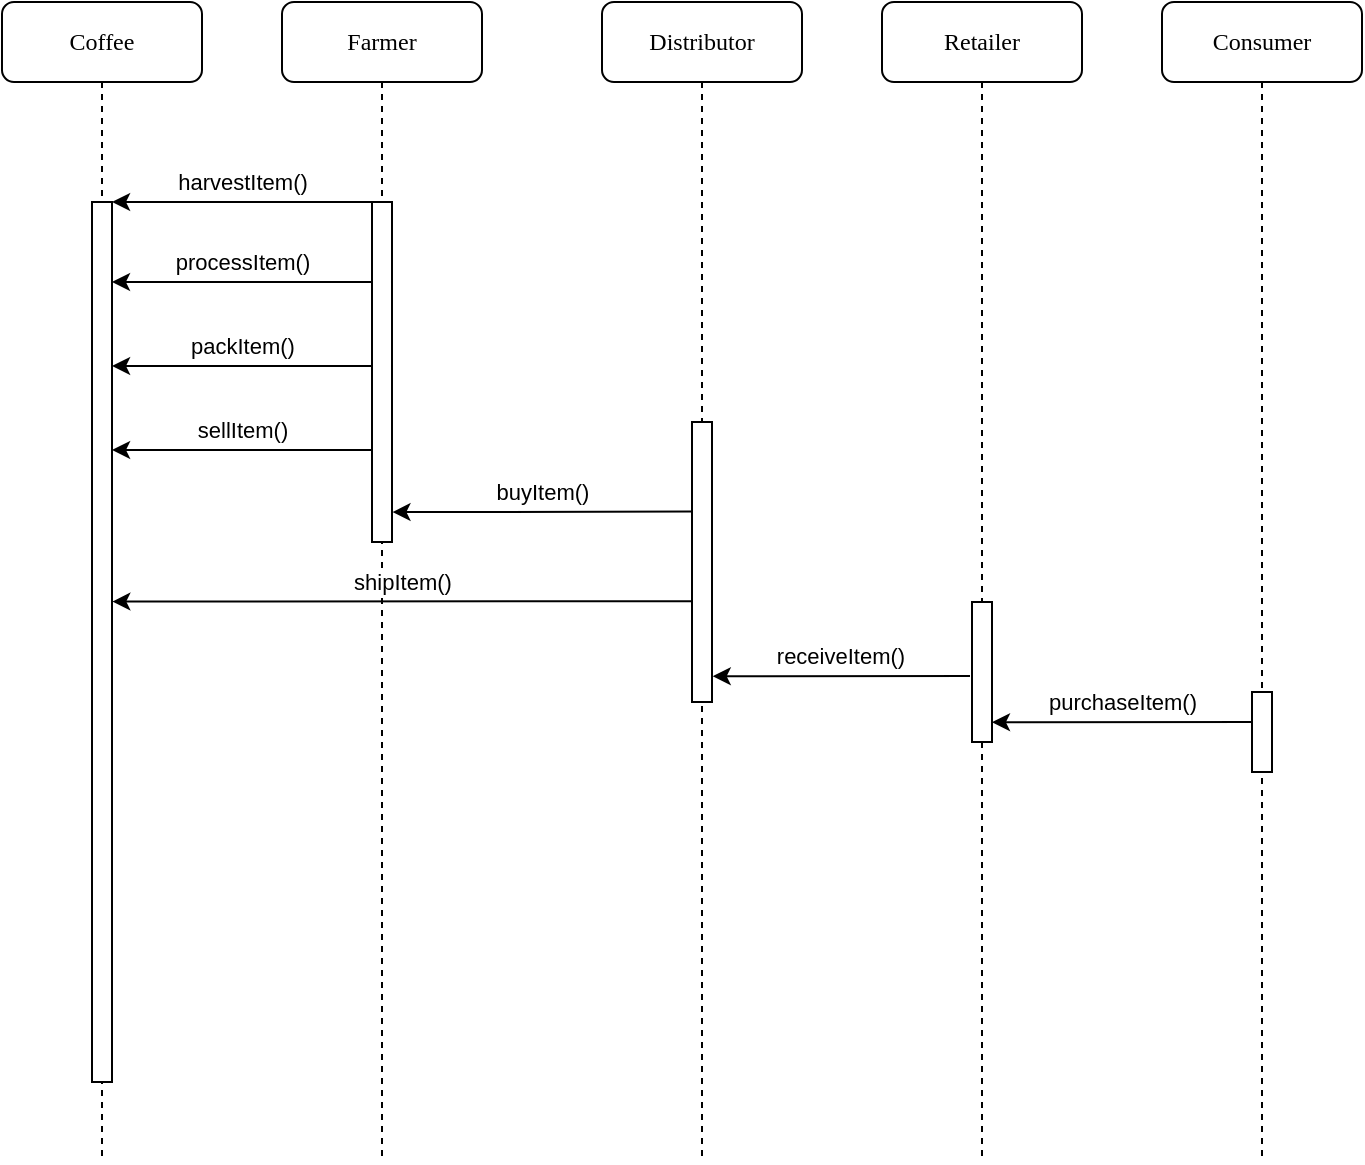 <mxfile version="13.6.5" type="github">
  <diagram name="Page-1" id="13e1069c-82ec-6db2-03f1-153e76fe0fe0">
    <mxGraphModel dx="2037" dy="1249" grid="1" gridSize="10" guides="1" tooltips="1" connect="1" arrows="1" fold="1" page="1" pageScale="1" pageWidth="1100" pageHeight="850" background="#ffffff" math="0" shadow="0">
      <root>
        <mxCell id="0" />
        <mxCell id="1" parent="0" />
        <mxCell id="7baba1c4bc27f4b0-2" value="Farmer" style="shape=umlLifeline;perimeter=lifelinePerimeter;whiteSpace=wrap;html=1;container=1;collapsible=0;recursiveResize=0;outlineConnect=0;rounded=1;shadow=0;comic=0;labelBackgroundColor=none;strokeWidth=1;fontFamily=Verdana;fontSize=12;align=center;" parent="1" vertex="1">
          <mxGeometry x="240" y="80" width="100" height="580" as="geometry" />
        </mxCell>
        <mxCell id="7baba1c4bc27f4b0-10" value="" style="html=1;points=[];perimeter=orthogonalPerimeter;rounded=0;shadow=0;comic=0;labelBackgroundColor=none;strokeWidth=1;fontFamily=Verdana;fontSize=12;align=center;" parent="7baba1c4bc27f4b0-2" vertex="1">
          <mxGeometry x="45" y="100" width="10" height="170" as="geometry" />
        </mxCell>
        <mxCell id="7baba1c4bc27f4b0-3" value="Distributor" style="shape=umlLifeline;perimeter=lifelinePerimeter;whiteSpace=wrap;html=1;container=1;collapsible=0;recursiveResize=0;outlineConnect=0;rounded=1;shadow=0;comic=0;labelBackgroundColor=none;strokeWidth=1;fontFamily=Verdana;fontSize=12;align=center;" parent="1" vertex="1">
          <mxGeometry x="400" y="80" width="100" height="580" as="geometry" />
        </mxCell>
        <mxCell id="7baba1c4bc27f4b0-13" value="" style="html=1;points=[];perimeter=orthogonalPerimeter;rounded=0;shadow=0;comic=0;labelBackgroundColor=none;strokeWidth=1;fontFamily=Verdana;fontSize=12;align=center;" parent="7baba1c4bc27f4b0-3" vertex="1">
          <mxGeometry x="45" y="210" width="10" height="140" as="geometry" />
        </mxCell>
        <mxCell id="7baba1c4bc27f4b0-4" value="Retailer" style="shape=umlLifeline;perimeter=lifelinePerimeter;whiteSpace=wrap;html=1;container=1;collapsible=0;recursiveResize=0;outlineConnect=0;rounded=1;shadow=0;comic=0;labelBackgroundColor=none;strokeWidth=1;fontFamily=Verdana;fontSize=12;align=center;" parent="1" vertex="1">
          <mxGeometry x="540" y="80" width="100" height="580" as="geometry" />
        </mxCell>
        <mxCell id="7baba1c4bc27f4b0-5" value="Consumer" style="shape=umlLifeline;perimeter=lifelinePerimeter;whiteSpace=wrap;html=1;container=1;collapsible=0;recursiveResize=0;outlineConnect=0;rounded=1;shadow=0;comic=0;labelBackgroundColor=none;strokeWidth=1;fontFamily=Verdana;fontSize=12;align=center;" parent="1" vertex="1">
          <mxGeometry x="680" y="80" width="100" height="580" as="geometry" />
        </mxCell>
        <mxCell id="7baba1c4bc27f4b0-19" value="" style="html=1;points=[];perimeter=orthogonalPerimeter;rounded=0;shadow=0;comic=0;labelBackgroundColor=none;strokeWidth=1;fontFamily=Verdana;fontSize=12;align=center;" parent="7baba1c4bc27f4b0-5" vertex="1">
          <mxGeometry x="45" y="345" width="10" height="40" as="geometry" />
        </mxCell>
        <mxCell id="7baba1c4bc27f4b0-8" value="Coffee" style="shape=umlLifeline;perimeter=lifelinePerimeter;whiteSpace=wrap;html=1;container=1;collapsible=0;recursiveResize=0;outlineConnect=0;rounded=1;shadow=0;comic=0;labelBackgroundColor=none;strokeWidth=1;fontFamily=Verdana;fontSize=12;align=center;" parent="1" vertex="1">
          <mxGeometry x="100" y="80" width="100" height="580" as="geometry" />
        </mxCell>
        <mxCell id="7baba1c4bc27f4b0-9" value="" style="html=1;points=[];perimeter=orthogonalPerimeter;rounded=0;shadow=0;comic=0;labelBackgroundColor=none;strokeWidth=1;fontFamily=Verdana;fontSize=12;align=center;" parent="7baba1c4bc27f4b0-8" vertex="1">
          <mxGeometry x="45" y="100" width="10" height="440" as="geometry" />
        </mxCell>
        <mxCell id="7baba1c4bc27f4b0-16" value="" style="html=1;points=[];perimeter=orthogonalPerimeter;rounded=0;shadow=0;comic=0;labelBackgroundColor=none;strokeWidth=1;fontFamily=Verdana;fontSize=12;align=center;" parent="1" vertex="1">
          <mxGeometry x="585" y="380" width="10" height="70" as="geometry" />
        </mxCell>
        <mxCell id="8S5Ti_arTGx4wYcVJu3_-1" value="harvestItem()" style="endArrow=classic;html=1;entryX=1.004;entryY=0;entryDx=0;entryDy=0;entryPerimeter=0;exitX=0.014;exitY=0;exitDx=0;exitDy=0;exitPerimeter=0;" edge="1" parent="1" source="7baba1c4bc27f4b0-10" target="7baba1c4bc27f4b0-9">
          <mxGeometry x="0.001" y="-10" width="50" height="50" relative="1" as="geometry">
            <mxPoint x="270" y="180" as="sourcePoint" />
            <mxPoint x="160" y="180" as="targetPoint" />
            <mxPoint as="offset" />
          </mxGeometry>
        </mxCell>
        <mxCell id="8S5Ti_arTGx4wYcVJu3_-4" value="processItem()" style="endArrow=classic;html=1;entryX=1.004;entryY=0;entryDx=0;entryDy=0;entryPerimeter=0;exitX=0.014;exitY=0;exitDx=0;exitDy=0;exitPerimeter=0;" edge="1" parent="1">
          <mxGeometry x="0.001" y="-10" width="50" height="50" relative="1" as="geometry">
            <mxPoint x="285.1" y="220" as="sourcePoint" />
            <mxPoint x="155.0" y="220" as="targetPoint" />
            <mxPoint as="offset" />
          </mxGeometry>
        </mxCell>
        <mxCell id="8S5Ti_arTGx4wYcVJu3_-5" value="packItem()" style="endArrow=classic;html=1;entryX=1.004;entryY=0;entryDx=0;entryDy=0;entryPerimeter=0;exitX=0.014;exitY=0;exitDx=0;exitDy=0;exitPerimeter=0;" edge="1" parent="1">
          <mxGeometry x="0.001" y="-10" width="50" height="50" relative="1" as="geometry">
            <mxPoint x="285.14" y="262" as="sourcePoint" />
            <mxPoint x="155.04" y="262" as="targetPoint" />
            <mxPoint as="offset" />
          </mxGeometry>
        </mxCell>
        <mxCell id="8S5Ti_arTGx4wYcVJu3_-7" value="sellItem()" style="endArrow=classic;html=1;entryX=1.004;entryY=0;entryDx=0;entryDy=0;entryPerimeter=0;exitX=0.014;exitY=0;exitDx=0;exitDy=0;exitPerimeter=0;" edge="1" parent="1">
          <mxGeometry x="0.001" y="-10" width="50" height="50" relative="1" as="geometry">
            <mxPoint x="285.14" y="304" as="sourcePoint" />
            <mxPoint x="155.04" y="304" as="targetPoint" />
            <mxPoint as="offset" />
          </mxGeometry>
        </mxCell>
        <mxCell id="8S5Ti_arTGx4wYcVJu3_-8" value="buyItem()" style="endArrow=classic;html=1;entryX=1.024;entryY=0.912;entryDx=0;entryDy=0;entryPerimeter=0;exitX=-0.02;exitY=0.32;exitDx=0;exitDy=0;exitPerimeter=0;" edge="1" parent="1" source="7baba1c4bc27f4b0-13" target="7baba1c4bc27f4b0-10">
          <mxGeometry x="0.001" y="-10" width="50" height="50" relative="1" as="geometry">
            <mxPoint x="430" y="335" as="sourcePoint" />
            <mxPoint x="300" y="335" as="targetPoint" />
            <mxPoint as="offset" />
          </mxGeometry>
        </mxCell>
        <mxCell id="8S5Ti_arTGx4wYcVJu3_-9" value="shipItem()" style="endArrow=classic;html=1;entryX=1.017;entryY=0.454;entryDx=0;entryDy=0;entryPerimeter=0;exitX=0.002;exitY=0.64;exitDx=0;exitDy=0;exitPerimeter=0;" edge="1" parent="1" source="7baba1c4bc27f4b0-13" target="7baba1c4bc27f4b0-9">
          <mxGeometry x="0.001" y="-10" width="50" height="50" relative="1" as="geometry">
            <mxPoint x="430" y="380" as="sourcePoint" />
            <mxPoint x="160" y="380" as="targetPoint" />
            <mxPoint as="offset" />
          </mxGeometry>
        </mxCell>
        <mxCell id="8S5Ti_arTGx4wYcVJu3_-10" value="receiveItem()" style="endArrow=classic;html=1;entryX=1.037;entryY=0.908;entryDx=0;entryDy=0;entryPerimeter=0;" edge="1" parent="1" target="7baba1c4bc27f4b0-13">
          <mxGeometry x="0.001" y="-10" width="50" height="50" relative="1" as="geometry">
            <mxPoint x="584" y="417" as="sourcePoint" />
            <mxPoint x="460" y="390" as="targetPoint" />
            <mxPoint as="offset" />
          </mxGeometry>
        </mxCell>
        <mxCell id="8S5Ti_arTGx4wYcVJu3_-11" value="purchaseItem()" style="endArrow=classic;html=1;entryX=1.037;entryY=0.908;entryDx=0;entryDy=0;entryPerimeter=0;exitX=-0.015;exitY=0.375;exitDx=0;exitDy=0;exitPerimeter=0;" edge="1" parent="1" source="7baba1c4bc27f4b0-19">
          <mxGeometry x="0.001" y="-10" width="50" height="50" relative="1" as="geometry">
            <mxPoint x="723.63" y="440" as="sourcePoint" />
            <mxPoint x="595.0" y="440.12" as="targetPoint" />
            <mxPoint as="offset" />
          </mxGeometry>
        </mxCell>
      </root>
    </mxGraphModel>
  </diagram>
</mxfile>

